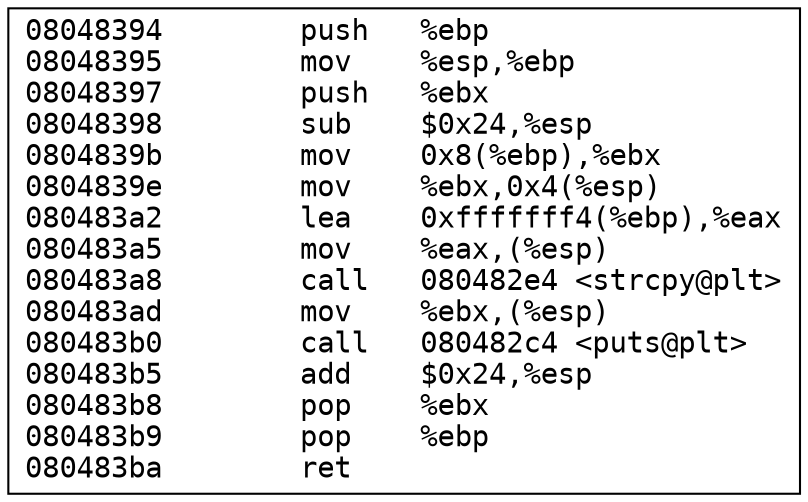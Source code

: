 digraph G { node [fontname=Courier]; 
 "08048394" [shape=box, label = "08048394	push   %ebp\l08048395	mov    %esp,%ebp\l08048397	push   %ebx\l08048398	sub    $0x24,%esp\l0804839b	mov    0x8(%ebp),%ebx\l0804839e	mov    %ebx,0x4(%esp)\l080483a2	lea    0xfffffff4(%ebp),%eax\l080483a5	mov    %eax,(%esp)\l080483a8	call   080482e4 <strcpy@plt>\l080483ad	mov    %ebx,(%esp)\l080483b0	call   080482c4 <puts@plt>\l080483b5	add    $0x24,%esp\l080483b8	pop    %ebx\l080483b9	pop    %ebp\l080483ba	ret\l"]
}